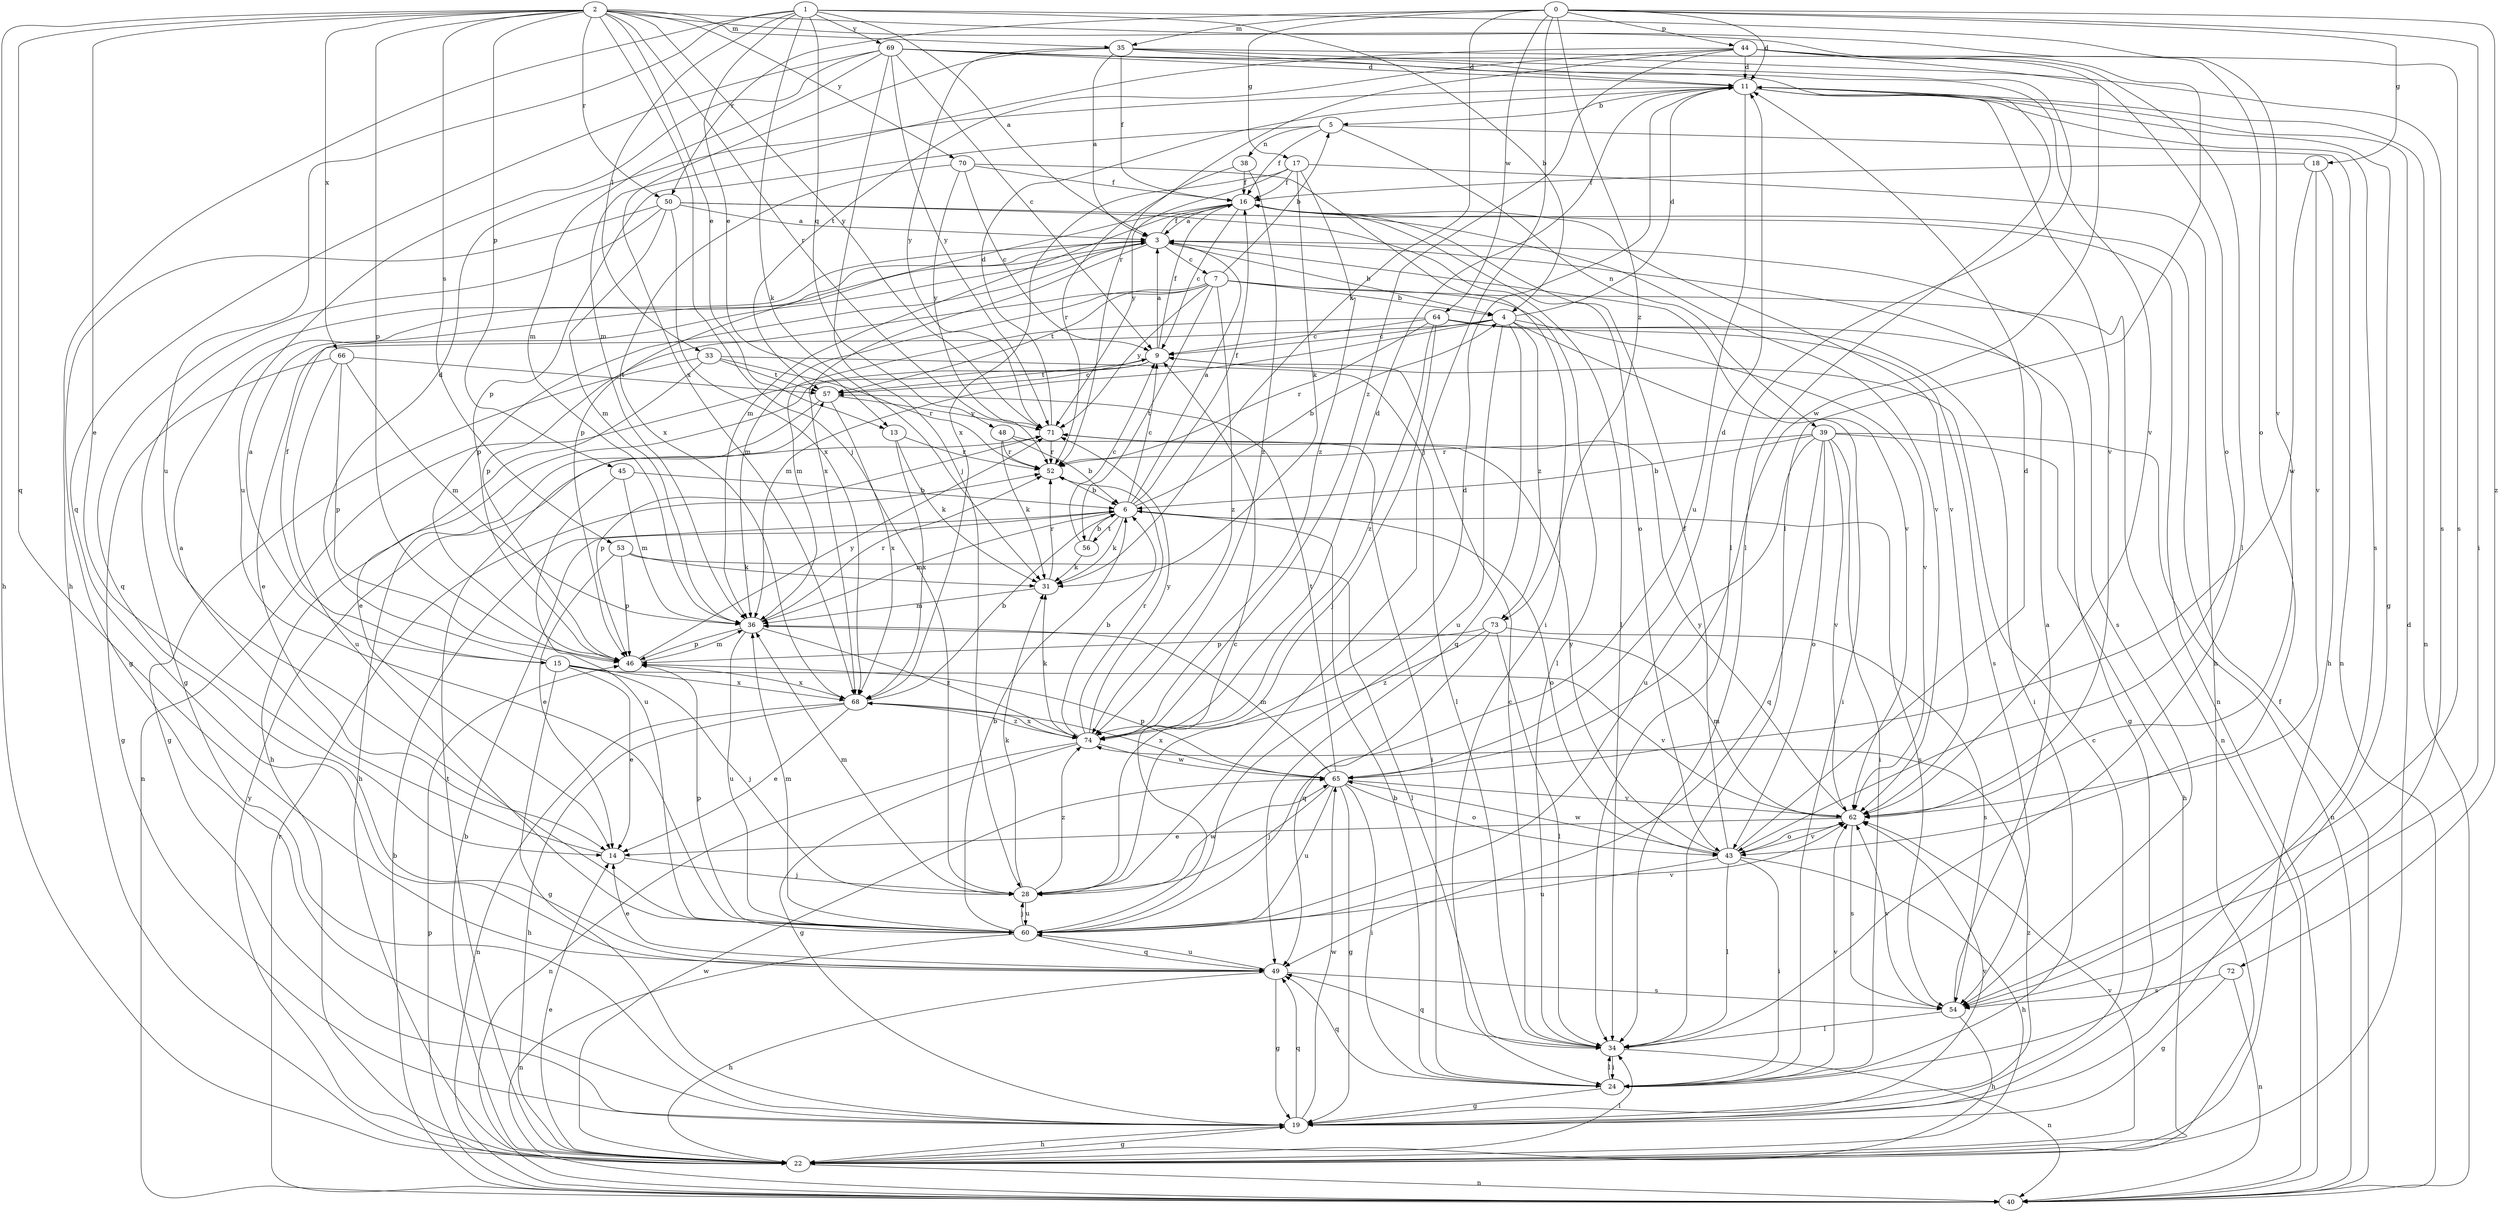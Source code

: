 strict digraph  {
0;
1;
2;
3;
4;
5;
6;
7;
9;
11;
13;
14;
15;
16;
17;
18;
19;
22;
24;
28;
31;
33;
34;
35;
36;
38;
39;
40;
43;
44;
45;
46;
48;
49;
50;
52;
53;
54;
56;
57;
60;
62;
64;
65;
66;
68;
69;
70;
71;
72;
73;
74;
0 -> 11  [label=d];
0 -> 17  [label=g];
0 -> 18  [label=g];
0 -> 24  [label=i];
0 -> 28  [label=j];
0 -> 31  [label=k];
0 -> 35  [label=m];
0 -> 44  [label=p];
0 -> 50  [label=r];
0 -> 64  [label=w];
0 -> 72  [label=z];
0 -> 73  [label=z];
1 -> 3  [label=a];
1 -> 4  [label=b];
1 -> 13  [label=e];
1 -> 22  [label=h];
1 -> 31  [label=k];
1 -> 33  [label=l];
1 -> 48  [label=q];
1 -> 60  [label=u];
1 -> 62  [label=v];
1 -> 69  [label=y];
2 -> 13  [label=e];
2 -> 14  [label=e];
2 -> 22  [label=h];
2 -> 28  [label=j];
2 -> 34  [label=l];
2 -> 35  [label=m];
2 -> 43  [label=o];
2 -> 45  [label=p];
2 -> 46  [label=p];
2 -> 49  [label=q];
2 -> 50  [label=r];
2 -> 52  [label=r];
2 -> 53  [label=s];
2 -> 66  [label=x];
2 -> 70  [label=y];
2 -> 71  [label=y];
3 -> 4  [label=b];
3 -> 7  [label=c];
3 -> 15  [label=f];
3 -> 16  [label=f];
3 -> 19  [label=g];
3 -> 46  [label=p];
3 -> 54  [label=s];
3 -> 62  [label=v];
3 -> 68  [label=x];
4 -> 9  [label=c];
4 -> 11  [label=d];
4 -> 14  [label=e];
4 -> 24  [label=i];
4 -> 36  [label=m];
4 -> 49  [label=q];
4 -> 60  [label=u];
4 -> 62  [label=v];
4 -> 73  [label=z];
5 -> 16  [label=f];
5 -> 38  [label=n];
5 -> 39  [label=n];
5 -> 40  [label=n];
5 -> 46  [label=p];
6 -> 3  [label=a];
6 -> 4  [label=b];
6 -> 9  [label=c];
6 -> 16  [label=f];
6 -> 31  [label=k];
6 -> 36  [label=m];
6 -> 43  [label=o];
6 -> 54  [label=s];
6 -> 56  [label=t];
7 -> 4  [label=b];
7 -> 5  [label=b];
7 -> 34  [label=l];
7 -> 36  [label=m];
7 -> 40  [label=n];
7 -> 46  [label=p];
7 -> 56  [label=t];
7 -> 57  [label=t];
7 -> 71  [label=y];
7 -> 74  [label=z];
9 -> 3  [label=a];
9 -> 16  [label=f];
9 -> 22  [label=h];
9 -> 40  [label=n];
9 -> 57  [label=t];
11 -> 5  [label=b];
11 -> 19  [label=g];
11 -> 40  [label=n];
11 -> 54  [label=s];
11 -> 60  [label=u];
11 -> 62  [label=v];
13 -> 31  [label=k];
13 -> 52  [label=r];
13 -> 68  [label=x];
14 -> 3  [label=a];
14 -> 28  [label=j];
15 -> 3  [label=a];
15 -> 11  [label=d];
15 -> 14  [label=e];
15 -> 19  [label=g];
15 -> 28  [label=j];
15 -> 62  [label=v];
15 -> 68  [label=x];
16 -> 3  [label=a];
16 -> 9  [label=c];
16 -> 36  [label=m];
16 -> 40  [label=n];
16 -> 43  [label=o];
16 -> 46  [label=p];
16 -> 62  [label=v];
17 -> 16  [label=f];
17 -> 22  [label=h];
17 -> 31  [label=k];
17 -> 68  [label=x];
17 -> 71  [label=y];
17 -> 74  [label=z];
18 -> 16  [label=f];
18 -> 22  [label=h];
18 -> 62  [label=v];
18 -> 65  [label=w];
19 -> 9  [label=c];
19 -> 22  [label=h];
19 -> 49  [label=q];
19 -> 62  [label=v];
19 -> 65  [label=w];
19 -> 74  [label=z];
22 -> 6  [label=b];
22 -> 11  [label=d];
22 -> 14  [label=e];
22 -> 19  [label=g];
22 -> 34  [label=l];
22 -> 40  [label=n];
22 -> 57  [label=t];
22 -> 62  [label=v];
22 -> 65  [label=w];
22 -> 71  [label=y];
24 -> 6  [label=b];
24 -> 19  [label=g];
24 -> 34  [label=l];
24 -> 49  [label=q];
24 -> 62  [label=v];
28 -> 11  [label=d];
28 -> 31  [label=k];
28 -> 36  [label=m];
28 -> 60  [label=u];
28 -> 65  [label=w];
28 -> 74  [label=z];
31 -> 36  [label=m];
31 -> 52  [label=r];
33 -> 14  [label=e];
33 -> 19  [label=g];
33 -> 34  [label=l];
33 -> 52  [label=r];
33 -> 57  [label=t];
34 -> 9  [label=c];
34 -> 24  [label=i];
34 -> 40  [label=n];
34 -> 49  [label=q];
35 -> 3  [label=a];
35 -> 11  [label=d];
35 -> 16  [label=f];
35 -> 34  [label=l];
35 -> 54  [label=s];
35 -> 68  [label=x];
35 -> 71  [label=y];
36 -> 46  [label=p];
36 -> 52  [label=r];
36 -> 60  [label=u];
36 -> 74  [label=z];
38 -> 16  [label=f];
38 -> 52  [label=r];
38 -> 74  [label=z];
39 -> 6  [label=b];
39 -> 22  [label=h];
39 -> 24  [label=i];
39 -> 40  [label=n];
39 -> 43  [label=o];
39 -> 49  [label=q];
39 -> 52  [label=r];
39 -> 60  [label=u];
39 -> 62  [label=v];
40 -> 6  [label=b];
40 -> 16  [label=f];
40 -> 46  [label=p];
40 -> 52  [label=r];
43 -> 11  [label=d];
43 -> 16  [label=f];
43 -> 22  [label=h];
43 -> 24  [label=i];
43 -> 34  [label=l];
43 -> 60  [label=u];
43 -> 62  [label=v];
43 -> 65  [label=w];
43 -> 71  [label=y];
44 -> 11  [label=d];
44 -> 34  [label=l];
44 -> 36  [label=m];
44 -> 43  [label=o];
44 -> 52  [label=r];
44 -> 57  [label=t];
44 -> 65  [label=w];
44 -> 74  [label=z];
45 -> 6  [label=b];
45 -> 36  [label=m];
45 -> 60  [label=u];
46 -> 36  [label=m];
46 -> 68  [label=x];
46 -> 71  [label=y];
48 -> 6  [label=b];
48 -> 24  [label=i];
48 -> 31  [label=k];
48 -> 52  [label=r];
49 -> 14  [label=e];
49 -> 19  [label=g];
49 -> 22  [label=h];
49 -> 54  [label=s];
49 -> 60  [label=u];
50 -> 3  [label=a];
50 -> 19  [label=g];
50 -> 34  [label=l];
50 -> 36  [label=m];
50 -> 49  [label=q];
50 -> 62  [label=v];
50 -> 68  [label=x];
52 -> 6  [label=b];
53 -> 14  [label=e];
53 -> 31  [label=k];
53 -> 34  [label=l];
53 -> 46  [label=p];
54 -> 3  [label=a];
54 -> 22  [label=h];
54 -> 34  [label=l];
54 -> 62  [label=v];
56 -> 6  [label=b];
56 -> 9  [label=c];
56 -> 31  [label=k];
57 -> 9  [label=c];
57 -> 22  [label=h];
57 -> 68  [label=x];
57 -> 71  [label=y];
60 -> 6  [label=b];
60 -> 9  [label=c];
60 -> 28  [label=j];
60 -> 36  [label=m];
60 -> 40  [label=n];
60 -> 46  [label=p];
60 -> 49  [label=q];
60 -> 62  [label=v];
62 -> 14  [label=e];
62 -> 36  [label=m];
62 -> 43  [label=o];
62 -> 54  [label=s];
62 -> 71  [label=y];
64 -> 9  [label=c];
64 -> 19  [label=g];
64 -> 24  [label=i];
64 -> 28  [label=j];
64 -> 36  [label=m];
64 -> 52  [label=r];
64 -> 54  [label=s];
64 -> 74  [label=z];
65 -> 11  [label=d];
65 -> 19  [label=g];
65 -> 24  [label=i];
65 -> 28  [label=j];
65 -> 36  [label=m];
65 -> 43  [label=o];
65 -> 46  [label=p];
65 -> 57  [label=t];
65 -> 60  [label=u];
65 -> 62  [label=v];
65 -> 68  [label=x];
66 -> 19  [label=g];
66 -> 36  [label=m];
66 -> 46  [label=p];
66 -> 57  [label=t];
66 -> 60  [label=u];
68 -> 6  [label=b];
68 -> 14  [label=e];
68 -> 22  [label=h];
68 -> 40  [label=n];
68 -> 74  [label=z];
69 -> 9  [label=c];
69 -> 11  [label=d];
69 -> 28  [label=j];
69 -> 34  [label=l];
69 -> 36  [label=m];
69 -> 49  [label=q];
69 -> 54  [label=s];
69 -> 60  [label=u];
69 -> 62  [label=v];
69 -> 71  [label=y];
70 -> 9  [label=c];
70 -> 16  [label=f];
70 -> 24  [label=i];
70 -> 68  [label=x];
70 -> 71  [label=y];
71 -> 11  [label=d];
71 -> 46  [label=p];
71 -> 52  [label=r];
72 -> 19  [label=g];
72 -> 40  [label=n];
72 -> 54  [label=s];
73 -> 34  [label=l];
73 -> 46  [label=p];
73 -> 49  [label=q];
73 -> 54  [label=s];
73 -> 74  [label=z];
74 -> 6  [label=b];
74 -> 11  [label=d];
74 -> 19  [label=g];
74 -> 31  [label=k];
74 -> 40  [label=n];
74 -> 52  [label=r];
74 -> 65  [label=w];
74 -> 68  [label=x];
74 -> 71  [label=y];
}
